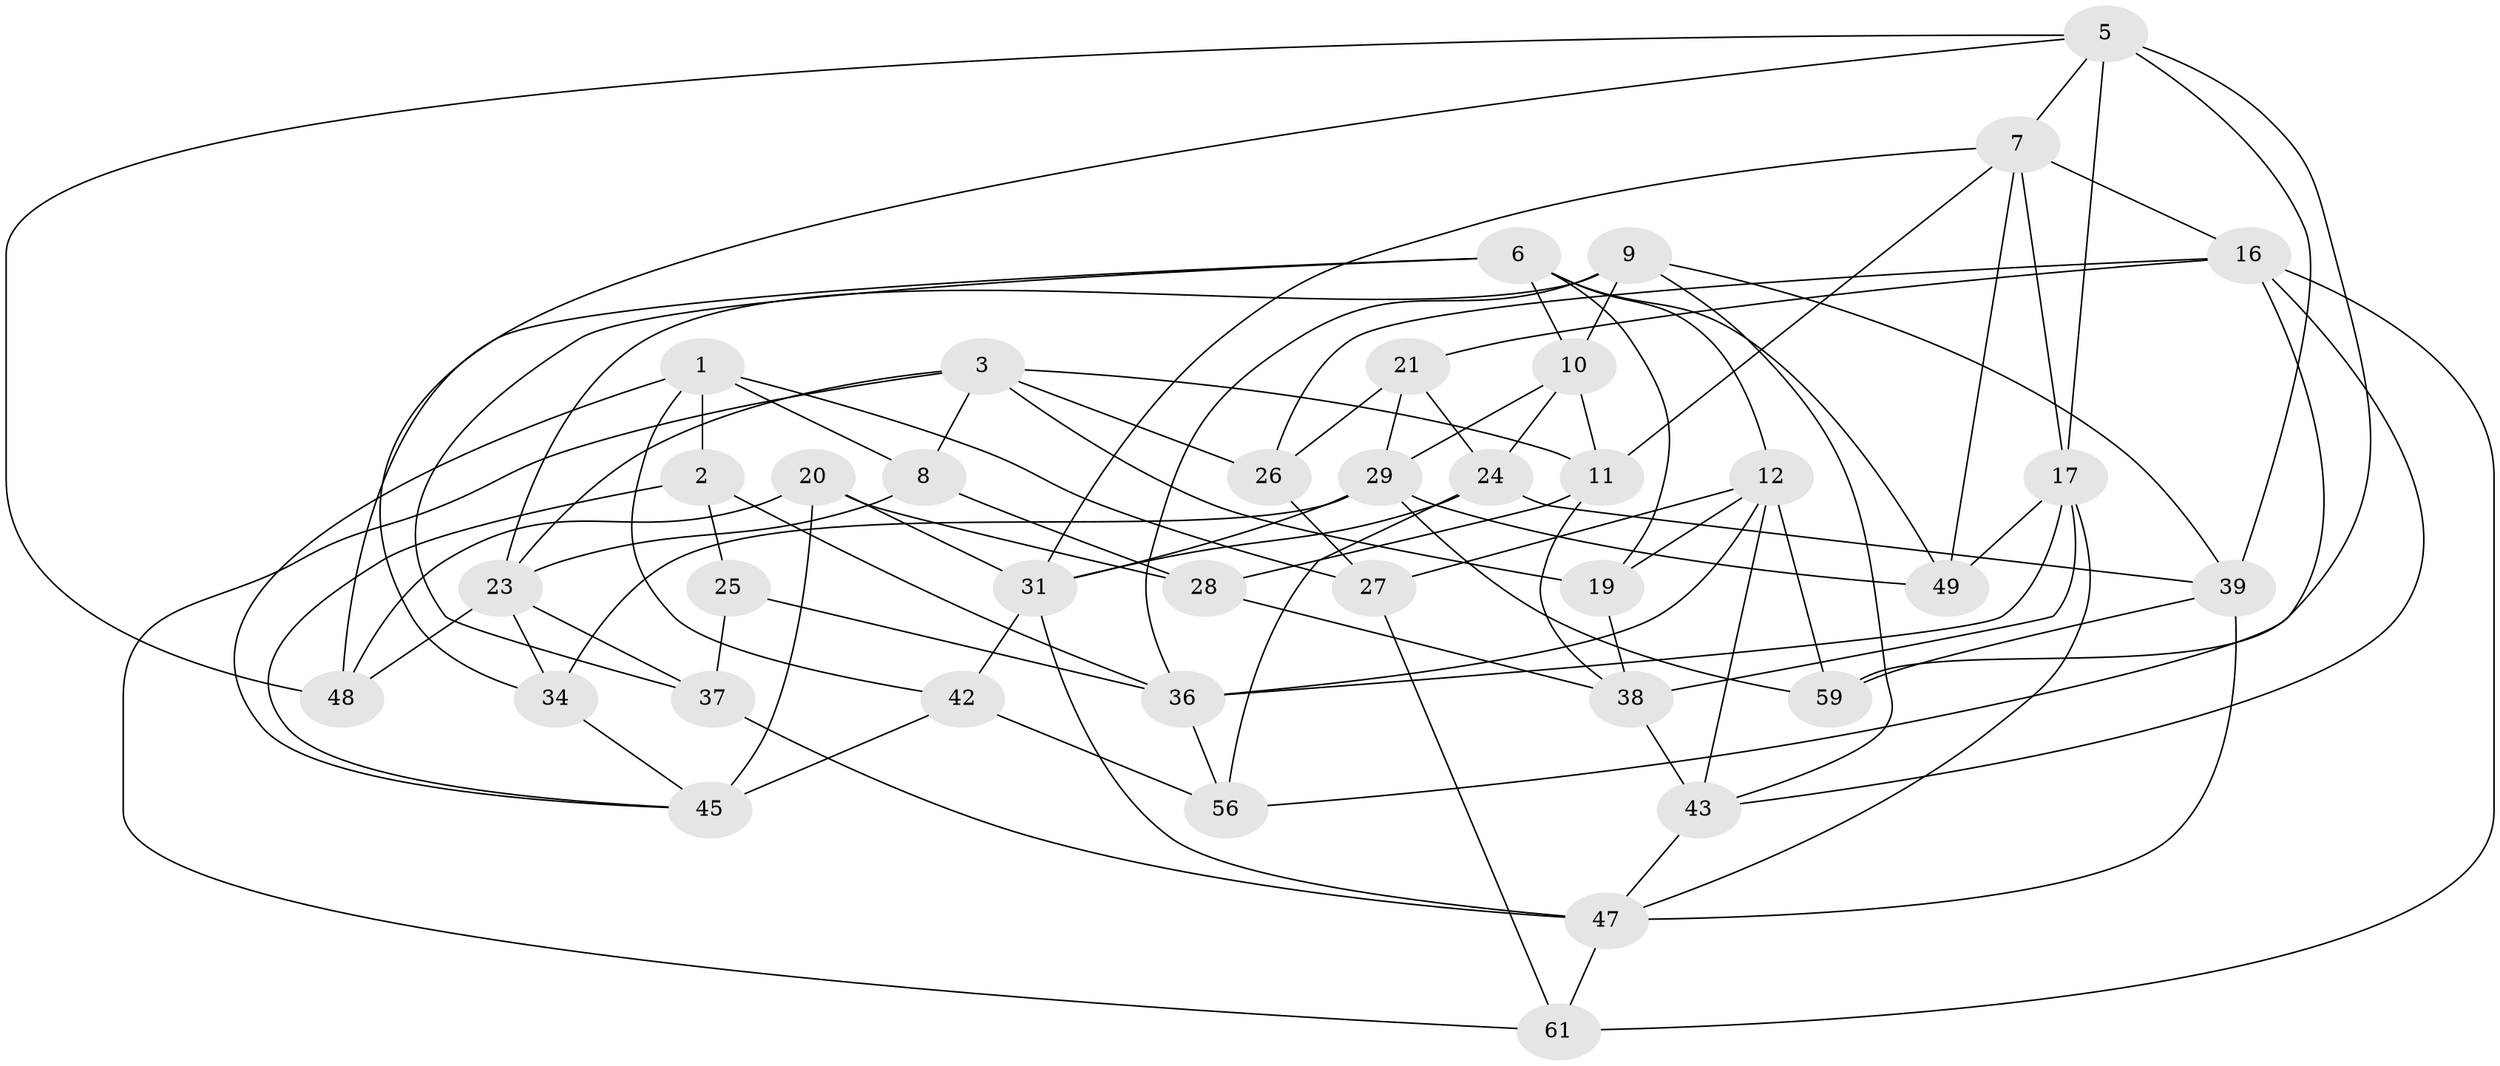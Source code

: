 // Generated by graph-tools (version 1.1) at 2025/52/02/27/25 19:52:31]
// undirected, 38 vertices, 92 edges
graph export_dot {
graph [start="1"]
  node [color=gray90,style=filled];
  1 [super="+4"];
  2 [super="+50"];
  3 [super="+40"];
  5 [super="+62"];
  6 [super="+13"];
  7 [super="+15"];
  8;
  9 [super="+53"];
  10 [super="+52"];
  11 [super="+14"];
  12 [super="+60"];
  16 [super="+18"];
  17 [super="+33"];
  19;
  20 [super="+22"];
  21;
  23 [super="+57"];
  24 [super="+35"];
  25;
  26;
  27;
  28 [super="+51"];
  29 [super="+30"];
  31 [super="+32"];
  34;
  36 [super="+44"];
  37;
  38 [super="+46"];
  39 [super="+41"];
  42;
  43 [super="+58"];
  45 [super="+54"];
  47 [super="+55"];
  48;
  49;
  56;
  59;
  61;
  1 -- 27;
  1 -- 42;
  1 -- 45;
  1 -- 8;
  1 -- 2 [weight=2];
  2 -- 25 [weight=2];
  2 -- 45;
  2 -- 36;
  3 -- 61;
  3 -- 11;
  3 -- 8;
  3 -- 19;
  3 -- 26;
  3 -- 23;
  5 -- 17;
  5 -- 48;
  5 -- 59;
  5 -- 34;
  5 -- 39;
  5 -- 7;
  6 -- 10;
  6 -- 49;
  6 -- 19;
  6 -- 48;
  6 -- 12;
  6 -- 37;
  7 -- 31;
  7 -- 11;
  7 -- 16;
  7 -- 17;
  7 -- 49;
  8 -- 23;
  8 -- 28;
  9 -- 23;
  9 -- 39;
  9 -- 36;
  9 -- 10 [weight=2];
  9 -- 43;
  10 -- 11;
  10 -- 24;
  10 -- 29;
  11 -- 38;
  11 -- 28 [weight=2];
  12 -- 59;
  12 -- 19;
  12 -- 27;
  12 -- 36;
  12 -- 43;
  16 -- 26;
  16 -- 56;
  16 -- 21;
  16 -- 61;
  16 -- 43;
  17 -- 49;
  17 -- 36;
  17 -- 38;
  17 -- 47;
  19 -- 38;
  20 -- 31;
  20 -- 45 [weight=2];
  20 -- 28 [weight=2];
  20 -- 48;
  21 -- 26;
  21 -- 24;
  21 -- 29;
  23 -- 34;
  23 -- 48;
  23 -- 37;
  24 -- 56;
  24 -- 31;
  24 -- 39 [weight=2];
  25 -- 37;
  25 -- 36;
  26 -- 27;
  27 -- 61;
  28 -- 38;
  29 -- 59;
  29 -- 31;
  29 -- 49;
  29 -- 34;
  31 -- 42;
  31 -- 47;
  34 -- 45;
  36 -- 56;
  37 -- 47;
  38 -- 43 [weight=2];
  39 -- 47;
  39 -- 59;
  42 -- 56;
  42 -- 45;
  43 -- 47;
  47 -- 61;
}
